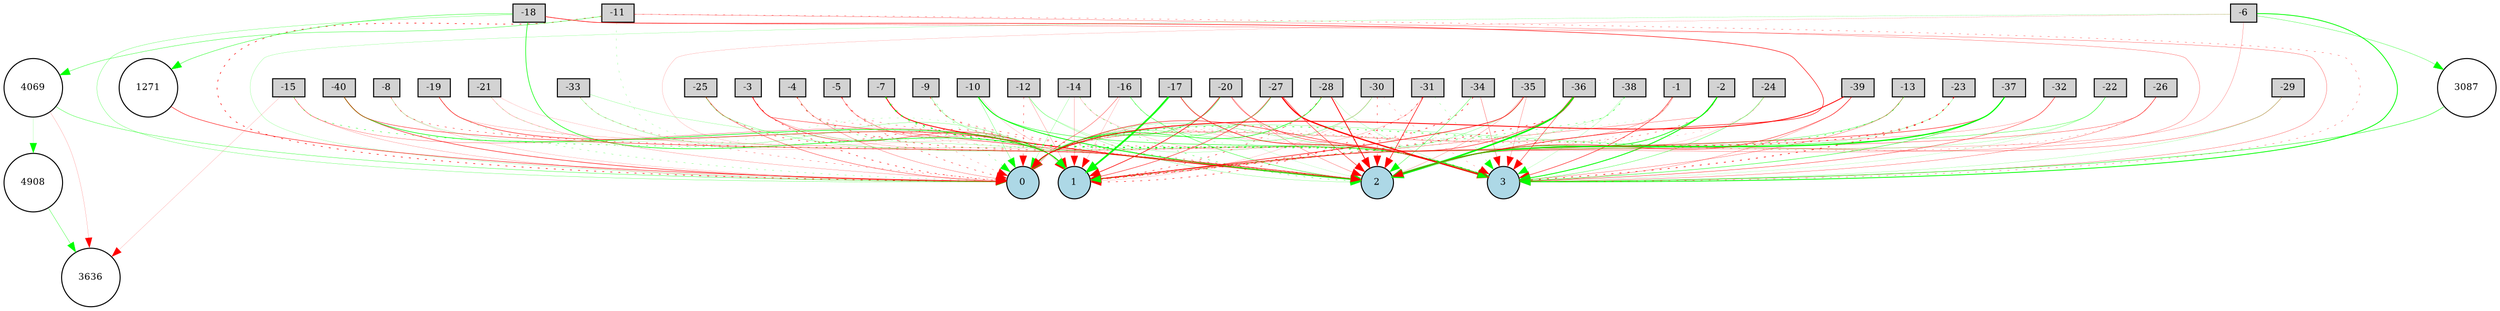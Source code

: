 digraph {
	node [fontsize=9 height=0.2 shape=circle width=0.2]
	-1 [fillcolor=lightgray shape=box style=filled]
	-2 [fillcolor=lightgray shape=box style=filled]
	-3 [fillcolor=lightgray shape=box style=filled]
	-4 [fillcolor=lightgray shape=box style=filled]
	-5 [fillcolor=lightgray shape=box style=filled]
	-6 [fillcolor=lightgray shape=box style=filled]
	-7 [fillcolor=lightgray shape=box style=filled]
	-8 [fillcolor=lightgray shape=box style=filled]
	-9 [fillcolor=lightgray shape=box style=filled]
	-10 [fillcolor=lightgray shape=box style=filled]
	-11 [fillcolor=lightgray shape=box style=filled]
	-12 [fillcolor=lightgray shape=box style=filled]
	-13 [fillcolor=lightgray shape=box style=filled]
	-14 [fillcolor=lightgray shape=box style=filled]
	-15 [fillcolor=lightgray shape=box style=filled]
	-16 [fillcolor=lightgray shape=box style=filled]
	-17 [fillcolor=lightgray shape=box style=filled]
	-18 [fillcolor=lightgray shape=box style=filled]
	-19 [fillcolor=lightgray shape=box style=filled]
	-20 [fillcolor=lightgray shape=box style=filled]
	-21 [fillcolor=lightgray shape=box style=filled]
	-22 [fillcolor=lightgray shape=box style=filled]
	-23 [fillcolor=lightgray shape=box style=filled]
	-24 [fillcolor=lightgray shape=box style=filled]
	-25 [fillcolor=lightgray shape=box style=filled]
	-26 [fillcolor=lightgray shape=box style=filled]
	-27 [fillcolor=lightgray shape=box style=filled]
	-28 [fillcolor=lightgray shape=box style=filled]
	-29 [fillcolor=lightgray shape=box style=filled]
	-30 [fillcolor=lightgray shape=box style=filled]
	-31 [fillcolor=lightgray shape=box style=filled]
	-32 [fillcolor=lightgray shape=box style=filled]
	-33 [fillcolor=lightgray shape=box style=filled]
	-34 [fillcolor=lightgray shape=box style=filled]
	-35 [fillcolor=lightgray shape=box style=filled]
	-36 [fillcolor=lightgray shape=box style=filled]
	-37 [fillcolor=lightgray shape=box style=filled]
	-38 [fillcolor=lightgray shape=box style=filled]
	-39 [fillcolor=lightgray shape=box style=filled]
	-40 [fillcolor=lightgray shape=box style=filled]
	0 [fillcolor=lightblue style=filled]
	1 [fillcolor=lightblue style=filled]
	2 [fillcolor=lightblue style=filled]
	3 [fillcolor=lightblue style=filled]
	4069 [fillcolor=white style=filled]
	4908 [fillcolor=white style=filled]
	3087 [fillcolor=white style=filled]
	3636 [fillcolor=white style=filled]
	1271 [fillcolor=white style=filled]
	-1 -> 0 [color=red penwidth=0.23326349089843754 style=solid]
	-1 -> 1 [color=green penwidth=0.1246233409344632 style=dotted]
	-1 -> 2 [color=red penwidth=0.1365213913403453 style=dotted]
	-1 -> 3 [color=red penwidth=0.4533455346960613 style=solid]
	-2 -> 0 [color=red penwidth=0.3300363174766018 style=dotted]
	-2 -> 1 [color=red penwidth=0.23659527525210053 style=solid]
	-2 -> 2 [color=green penwidth=0.640387127663896 style=solid]
	-2 -> 3 [color=green penwidth=0.8335486306406311 style=solid]
	-3 -> 0 [color=red penwidth=0.4976022797935067 style=dotted]
	-3 -> 1 [color=red penwidth=0.39387038671023644 style=solid]
	-3 -> 2 [color=red penwidth=0.3601333990984994 style=solid]
	-3 -> 3 [color=red penwidth=0.15379928023395997 style=solid]
	-4 -> 0 [color=red penwidth=0.22225488909931568 style=solid]
	-4 -> 1 [color=green penwidth=0.3169505414097496 style=dotted]
	-4 -> 2 [color=red penwidth=0.24262101941007994 style=dotted]
	-4 -> 3 [color=red penwidth=0.4471883737245348 style=dotted]
	-5 -> 0 [color=red penwidth=0.37478151238378676 style=dotted]
	-5 -> 1 [color=red penwidth=0.25918690219547424 style=solid]
	-5 -> 2 [color=red penwidth=0.2846352425341854 style=dotted]
	-5 -> 3 [color=red penwidth=0.17744641112114068 style=dotted]
	-6 -> 0 [color=green penwidth=0.13934922846271927 style=solid]
	-6 -> 1 [color=red penwidth=0.11046415021499842 style=solid]
	-6 -> 2 [color=red penwidth=0.1779798159701055 style=solid]
	-6 -> 3 [color=green penwidth=0.7816160635050545 style=solid]
	-7 -> 0 [color=red penwidth=0.19547717572279744 style=dotted]
	-7 -> 1 [color=green penwidth=0.36662883283603687 style=dotted]
	-7 -> 2 [color=red penwidth=0.8255956776776895 style=solid]
	-7 -> 3 [color=green penwidth=0.9835816372919527 style=dotted]
	-8 -> 0 [color=red penwidth=0.12184301187763336 style=solid]
	-8 -> 1 [color=green penwidth=0.1321657296272958 style=solid]
	-8 -> 2 [color=red penwidth=0.3752824144792408 style=dotted]
	-9 -> 0 [color=green penwidth=0.22540685863425508 style=dotted]
	-9 -> 1 [color=green penwidth=0.206296718765773 style=solid]
	-9 -> 2 [color=red penwidth=0.3721255268757141 style=dotted]
	-9 -> 3 [color=red penwidth=0.3260063027802168 style=dotted]
	-10 -> 0 [color=green penwidth=0.222588472936817 style=solid]
	-10 -> 1 [color=red penwidth=0.10218242124588921 style=solid]
	-10 -> 2 [color=green penwidth=0.8027928541579522 style=solid]
	-10 -> 3 [color=green penwidth=0.4187632492715381 style=solid]
	-11 -> 0 [color=red penwidth=0.5563678545569553 style=dotted]
	-11 -> 1 [color=green penwidth=0.16224860011929265 style=dotted]
	-11 -> 2 [color=red penwidth=0.21888409526515545 style=solid]
	-11 -> 3 [color=red penwidth=0.25539748622676267 style=dotted]
	-12 -> 0 [color=red penwidth=0.36448861397886223 style=dotted]
	-12 -> 1 [color=red penwidth=0.16478947836236824 style=solid]
	-12 -> 2 [color=green penwidth=0.18185192823666269 style=solid]
	-12 -> 3 [color=green penwidth=0.14821405308481084 style=solid]
	-13 -> 0 [color=green penwidth=0.5366067632651784 style=dotted]
	-13 -> 2 [color=green penwidth=0.28200995048308464 style=solid]
	-13 -> 3 [color=red penwidth=0.23571771632017247 style=solid]
	-14 -> 0 [color=green penwidth=0.1553667754354906 style=solid]
	-14 -> 1 [color=red penwidth=0.16373469010128716 style=solid]
	-14 -> 2 [color=green penwidth=0.33373860596464233 style=dotted]
	-14 -> 3 [color=red penwidth=0.12582627584417602 style=solid]
	-15 -> 0 [color=red penwidth=0.15500457336464712 style=solid]
	-15 -> 1 [color=red penwidth=0.23239660290030367 style=solid]
	-15 -> 3 [color=green penwidth=0.38535077725623845 style=dotted]
	-16 -> 0 [color=red penwidth=0.28692978516650536 style=solid]
	-16 -> 1 [color=red penwidth=0.12787697851129703 style=solid]
	-16 -> 2 [color=green penwidth=0.34986805328146053 style=solid]
	-16 -> 3 [color=green penwidth=0.1748241936338445 style=dotted]
	-17 -> 0 [color=green penwidth=0.12095267463027225 style=solid]
	-17 -> 1 [color=green penwidth=1.6784766470473442 style=solid]
	-17 -> 2 [color=green penwidth=0.10327277638005232 style=solid]
	-17 -> 3 [color=red penwidth=0.547577499023834 style=solid]
	-18 -> 0 [color=green penwidth=0.21457738952830718 style=solid]
	-18 -> 1 [color=green penwidth=0.5827147476080952 style=solid]
	-18 -> 2 [color=red penwidth=0.5071457189500207 style=solid]
	-18 -> 3 [color=red penwidth=0.22897026012896624 style=solid]
	-19 -> 0 [color=green penwidth=0.20290595663762617 style=dotted]
	-19 -> 1 [color=red penwidth=0.46542410299485915 style=solid]
	-19 -> 2 [color=red penwidth=0.14592869406366632 style=solid]
	-20 -> 0 [color=green penwidth=0.36220152656689 style=solid]
	-20 -> 1 [color=red penwidth=0.6115005887544167 style=solid]
	-20 -> 2 [color=red penwidth=0.22257095856012898 style=solid]
	-20 -> 3 [color=red penwidth=0.35217781500208856 style=solid]
	-21 -> 0 [color=red penwidth=0.16467031572181406 style=solid]
	-21 -> 1 [color=green penwidth=0.15114790997657365 style=dotted]
	-21 -> 2 [color=red penwidth=0.10243152393033081 style=solid]
	-22 -> 1 [color=green penwidth=0.3007058993749424 style=solid]
	-22 -> 2 [color=green penwidth=0.1486900998992257 style=solid]
	-22 -> 3 [color=green penwidth=0.10538757432293763 style=solid]
	-23 -> 0 [color=green penwidth=0.18438590915452477 style=solid]
	-23 -> 2 [color=red penwidth=0.5673606014147473 style=dotted]
	-23 -> 3 [color=red penwidth=0.6346214975100396 style=dotted]
	-24 -> 0 [color=red penwidth=0.12894808770697047 style=dotted]
	-24 -> 2 [color=red penwidth=0.10119561379806913 style=solid]
	-24 -> 3 [color=green penwidth=0.283940301620103 style=solid]
	-25 -> 0 [color=red penwidth=0.3181520014978124 style=solid]
	-25 -> 1 [color=red penwidth=0.43983126010570517 style=dotted]
	-25 -> 3 [color=green penwidth=0.22792337081616706 style=solid]
	-26 -> 1 [color=red penwidth=0.2846832303903599 style=solid]
	-26 -> 2 [color=red penwidth=0.20858976073894103 style=dotted]
	-26 -> 3 [color=red penwidth=0.24212869014797014 style=solid]
	-27 -> 0 [color=green penwidth=0.3435967149016757 style=solid]
	-27 -> 2 [color=red penwidth=0.42462577524403566 style=solid]
	-27 -> 3 [color=red penwidth=1.196576487974418 style=solid]
	-28 -> 0 [color=green penwidth=0.5351934622752401 style=solid]
	-28 -> 1 [color=red penwidth=0.44059419691615964 style=dotted]
	-28 -> 2 [color=red penwidth=0.7868621732357894 style=solid]
	-28 -> 3 [color=green penwidth=0.1239504354032506 style=solid]
	-29 -> 2 [color=red penwidth=0.2515929642684064 style=solid]
	-29 -> 3 [color=green penwidth=0.1389076828997331 style=solid]
	-30 -> 0 [color=green penwidth=0.2374958342593901 style=solid]
	-30 -> 1 [color=red penwidth=0.11256666257698297 style=solid]
	-30 -> 2 [color=red penwidth=0.38326996531807755 style=dotted]
	-30 -> 3 [color=red penwidth=0.17867680058131696 style=dotted]
	-31 -> 0 [color=red penwidth=0.12961411982127133 style=solid]
	-31 -> 1 [color=red penwidth=0.4793263461831253 style=dotted]
	-31 -> 2 [color=red penwidth=0.5570883776286483 style=solid]
	-31 -> 3 [color=green penwidth=0.18680697982492303 style=dotted]
	-32 -> 1 [color=red penwidth=0.17633696462543352 style=solid]
	-32 -> 3 [color=red penwidth=0.3351911090043652 style=solid]
	-33 -> 0 [color=red penwidth=0.2478172602422933 style=dotted]
	-33 -> 1 [color=green penwidth=0.19077592003459787 style=solid]
	-33 -> 2 [color=green penwidth=0.1547109592965813 style=solid]
	-34 -> 0 [color=red penwidth=0.12211571223806833 style=dotted]
	-34 -> 1 [color=red penwidth=0.4825723027542522 style=dotted]
	-34 -> 2 [color=green penwidth=0.2869159468549518 style=solid]
	-34 -> 3 [color=red penwidth=0.24255659130198834 style=solid]
	-35 -> 0 [color=green penwidth=0.19374321975091405 style=solid]
	-35 -> 1 [color=red penwidth=0.578321707793218 style=solid]
	-35 -> 2 [color=red penwidth=0.17122959764933326 style=solid]
	-35 -> 3 [color=red penwidth=0.195954756667177 style=solid]
	-36 -> 0 [color=red penwidth=0.4528101084763605 style=solid]
	-36 -> 1 [color=red penwidth=0.5726285846317831 style=dotted]
	-36 -> 2 [color=green penwidth=1.5193930711515984 style=solid]
	-36 -> 3 [color=red penwidth=0.3811842339112075 style=solid]
	-37 -> 1 [color=red penwidth=0.4468270686401157 style=solid]
	-37 -> 2 [color=green penwidth=1.1458913664876051 style=solid]
	-37 -> 3 [color=green penwidth=0.3938548763683707 style=solid]
	-38 -> 0 [color=green penwidth=0.2014786102575567 style=dotted]
	-38 -> 1 [color=green penwidth=0.32415823460975784 style=dotted]
	-38 -> 2 [color=green penwidth=0.10633838871495124 style=solid]
	-38 -> 3 [color=green penwidth=0.11966634328910304 style=solid]
	-39 -> 0 [color=red penwidth=0.810435224441277 style=solid]
	-39 -> 2 [color=red penwidth=0.3922532547985579 style=solid]
	-39 -> 3 [color=red penwidth=0.19870743188527729 style=solid]
	-40 -> 0 [color=red penwidth=0.4800180892355609 style=solid]
	-40 -> 1 [color=green penwidth=0.5841161606307568 style=solid]
	-40 -> 2 [color=red penwidth=0.390713255625702 style=solid]
	-27 -> 1 [color=red penwidth=0.4201453597091087 style=solid]
	-18 -> 1271 [color=green penwidth=0.35629867260268777 style=solid]
	1271 -> 0 [color=red penwidth=0.45107426107791215 style=solid]
	-6 -> 3087 [color=green penwidth=0.2733312319638796 style=solid]
	3087 -> 3 [color=green penwidth=0.4287577910786493 style=solid]
	-15 -> 3636 [color=red penwidth=0.10868335393126727 style=solid]
	-11 -> 4069 [color=green penwidth=0.32181224232308386 style=solid]
	4069 -> 0 [color=green penwidth=0.2986115178726508 style=solid]
	4069 -> 3636 [color=red penwidth=0.12614461610477776 style=solid]
	4069 -> 4908 [color=green penwidth=0.12160922363816454 style=solid]
	4908 -> 3636 [color=green penwidth=0.288692433969165 style=solid]
}
